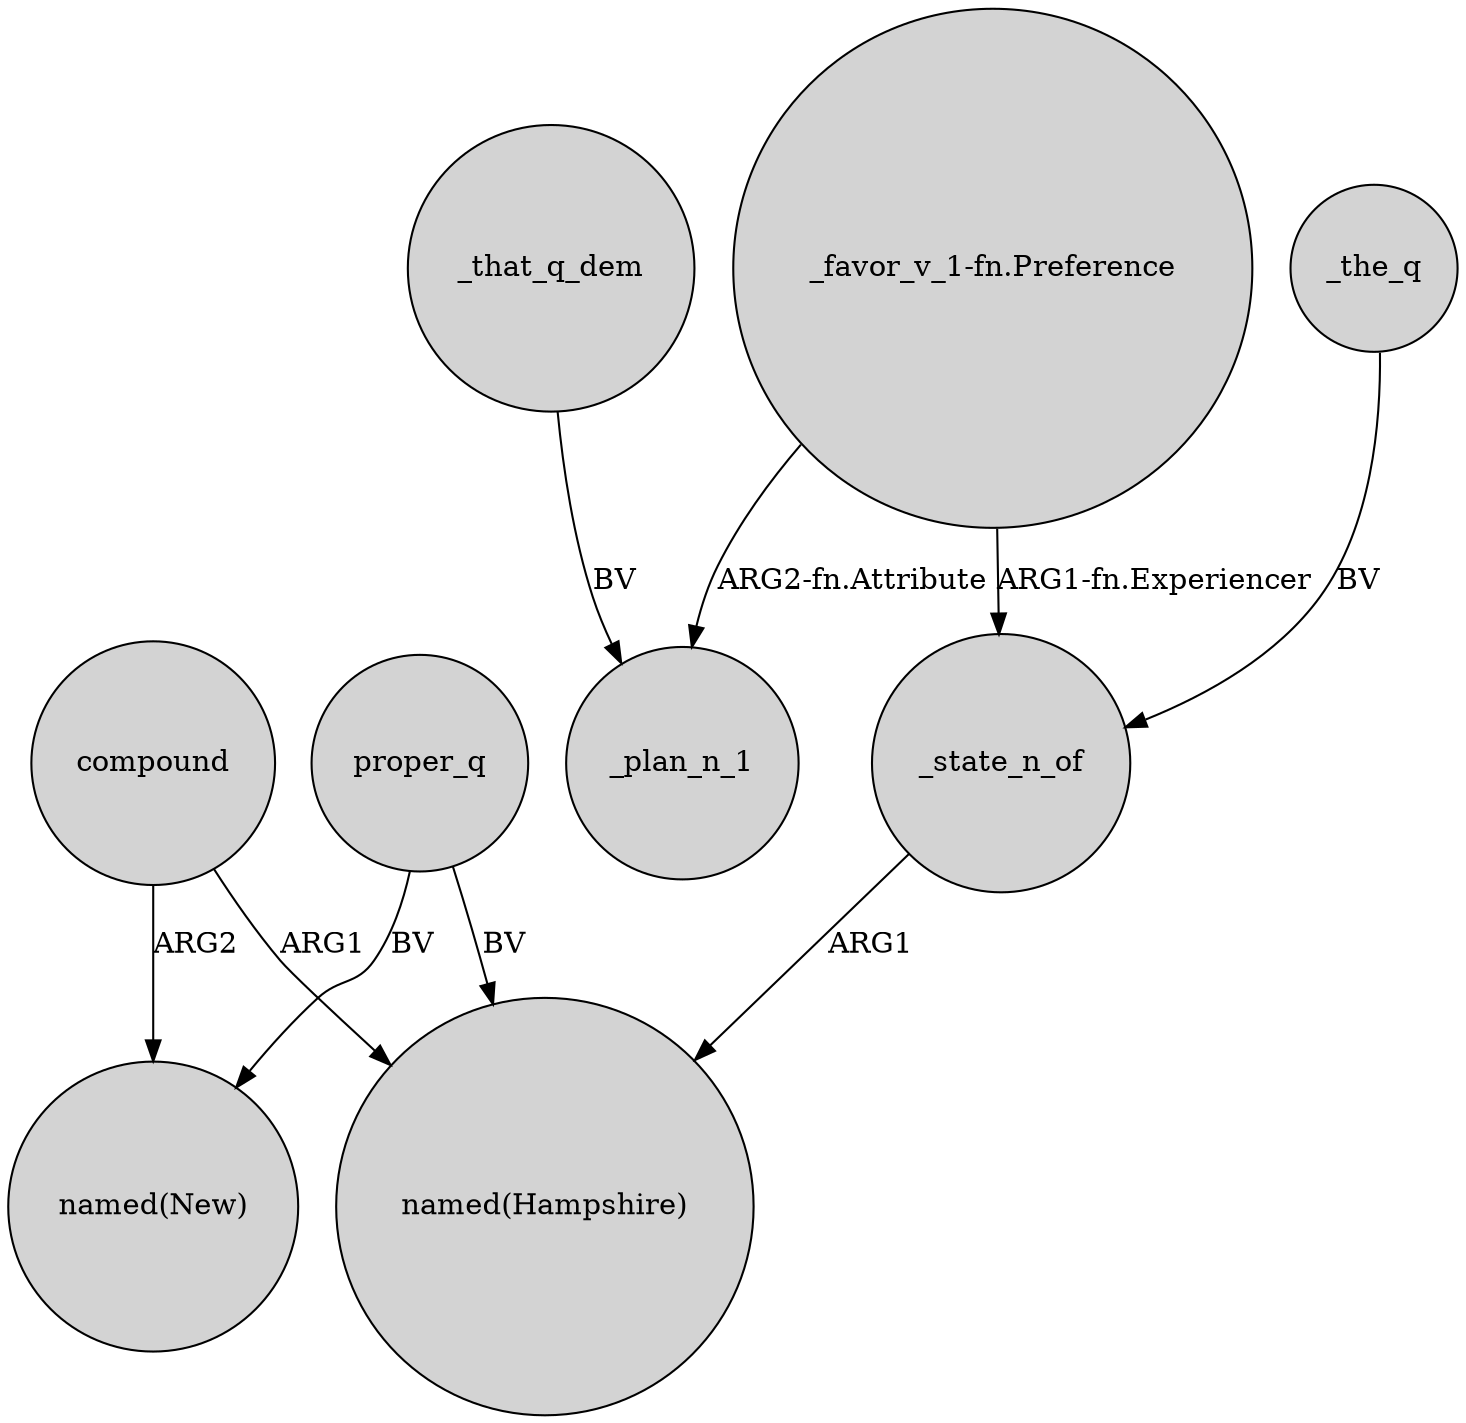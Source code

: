 digraph {
	node [shape=circle style=filled]
	compound -> "named(New)" [label=ARG2]
	"_favor_v_1-fn.Preference" -> _plan_n_1 [label="ARG2-fn.Attribute"]
	_the_q -> _state_n_of [label=BV]
	"_favor_v_1-fn.Preference" -> _state_n_of [label="ARG1-fn.Experiencer"]
	proper_q -> "named(New)" [label=BV]
	compound -> "named(Hampshire)" [label=ARG1]
	proper_q -> "named(Hampshire)" [label=BV]
	_that_q_dem -> _plan_n_1 [label=BV]
	_state_n_of -> "named(Hampshire)" [label=ARG1]
}
